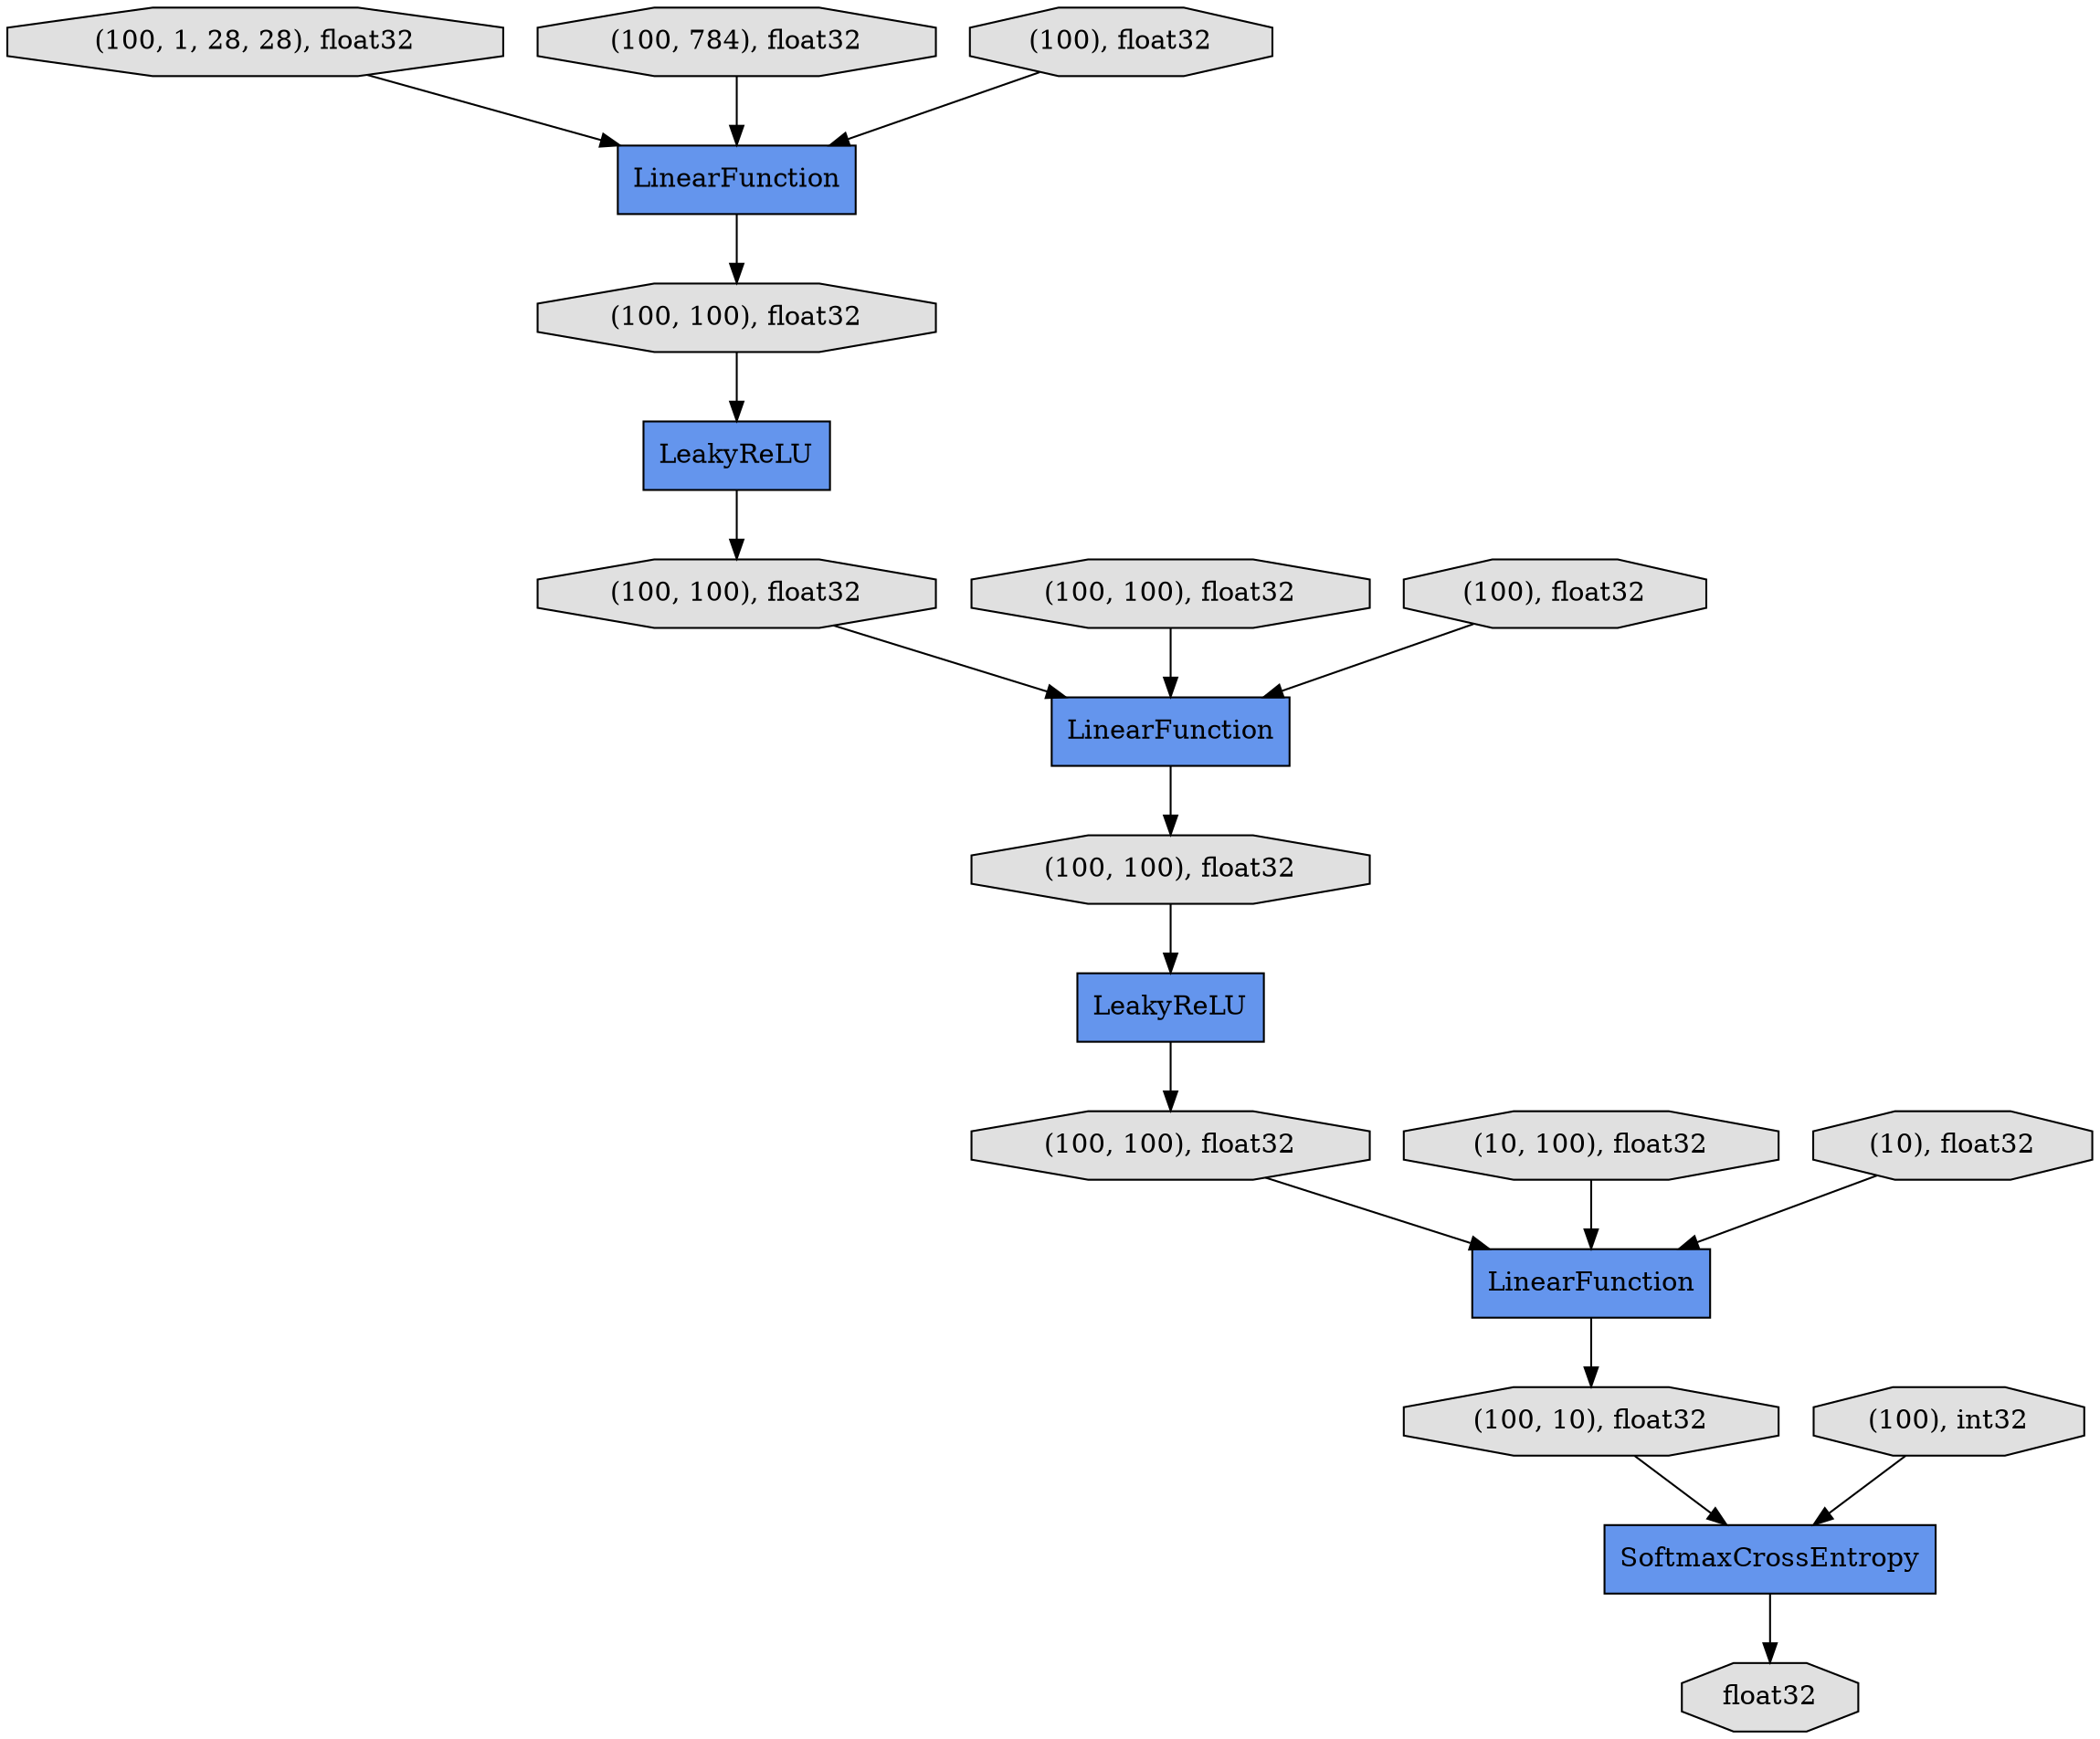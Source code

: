 digraph graphname{rankdir=TB;139666556606608 [shape="octagon",style="filled",fillcolor="#E0E0E0",label="(100, 1, 28, 28), float32"];139666556607120 [shape="record",style="filled",fillcolor="#6495ED",label="LinearFunction"];139666556606544 [shape="record",style="filled",fillcolor="#6495ED",label="LinearFunction"];139666556969360 [shape="octagon",style="filled",fillcolor="#E0E0E0",label="(100, 100), float32"];139666556607568 [shape="record",style="filled",fillcolor="#6495ED",label="SoftmaxCrossEntropy"];139666556606736 [shape="octagon",style="filled",fillcolor="#E0E0E0",label="(100, 10), float32"];139666556606800 [shape="record",style="filled",fillcolor="#6495ED",label="LeakyReLU"];139666556969616 [shape="octagon",style="filled",fillcolor="#E0E0E0",label="(10, 100), float32"];139666556922640 [shape="octagon",style="filled",fillcolor="#E0E0E0",label="(100, 784), float32"];139666556606672 [shape="octagon",style="filled",fillcolor="#E0E0E0",label="(100), int32"];139666556969488 [shape="octagon",style="filled",fillcolor="#E0E0E0",label="(100), float32"];139666556607248 [shape="record",style="filled",fillcolor="#6495ED",label="LeakyReLU"];139666556607760 [shape="octagon",style="filled",fillcolor="#E0E0E0",label="float32"];139666556969232 [shape="octagon",style="filled",fillcolor="#E0E0E0",label="(100), float32"];139666556969744 [shape="octagon",style="filled",fillcolor="#E0E0E0",label="(10), float32"];139666556607184 [shape="octagon",style="filled",fillcolor="#E0E0E0",label="(100, 100), float32"];139666556607376 [shape="octagon",style="filled",fillcolor="#E0E0E0",label="(100, 100), float32"];139666556606992 [shape="octagon",style="filled",fillcolor="#E0E0E0",label="(100, 100), float32"];139666556607440 [shape="record",style="filled",fillcolor="#6495ED",label="LinearFunction"];139666556607312 [shape="octagon",style="filled",fillcolor="#E0E0E0",label="(100, 100), float32"];139666556969488 -> 139666556607120;139666556607376 -> 139666556607440;139666556606992 -> 139666556606800;139666556606800 -> 139666556607312;139666556607440 -> 139666556606736;139666556607184 -> 139666556607248;139666556607568 -> 139666556607760;139666556969232 -> 139666556606544;139666556606736 -> 139666556607568;139666556606672 -> 139666556607568;139666556969616 -> 139666556607440;139666556606608 -> 139666556606544;139666556607248 -> 139666556607376;139666556969744 -> 139666556607440;139666556607312 -> 139666556607120;139666556606544 -> 139666556606992;139666556922640 -> 139666556606544;139666556969360 -> 139666556607120;139666556607120 -> 139666556607184;}
